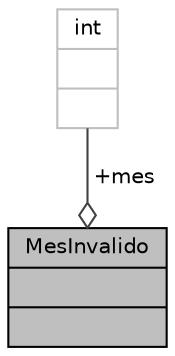 digraph "MesInvalido"
{
 // LATEX_PDF_SIZE
  edge [fontname="Helvetica",fontsize="10",labelfontname="Helvetica",labelfontsize="10"];
  node [fontname="Helvetica",fontsize="10",shape=record];
  Node1 [label="{MesInvalido\n||}",height=0.2,width=0.4,color="black", fillcolor="grey75", style="filled", fontcolor="black",tooltip="Estrutura para representar uma exceção de mês inválido."];
  Node2 -> Node1 [color="grey25",fontsize="10",style="solid",label=" +mes" ,arrowhead="odiamond",fontname="Helvetica"];
  Node2 [label="{int\n||}",height=0.2,width=0.4,color="grey75", fillcolor="white", style="filled",tooltip=" "];
}
